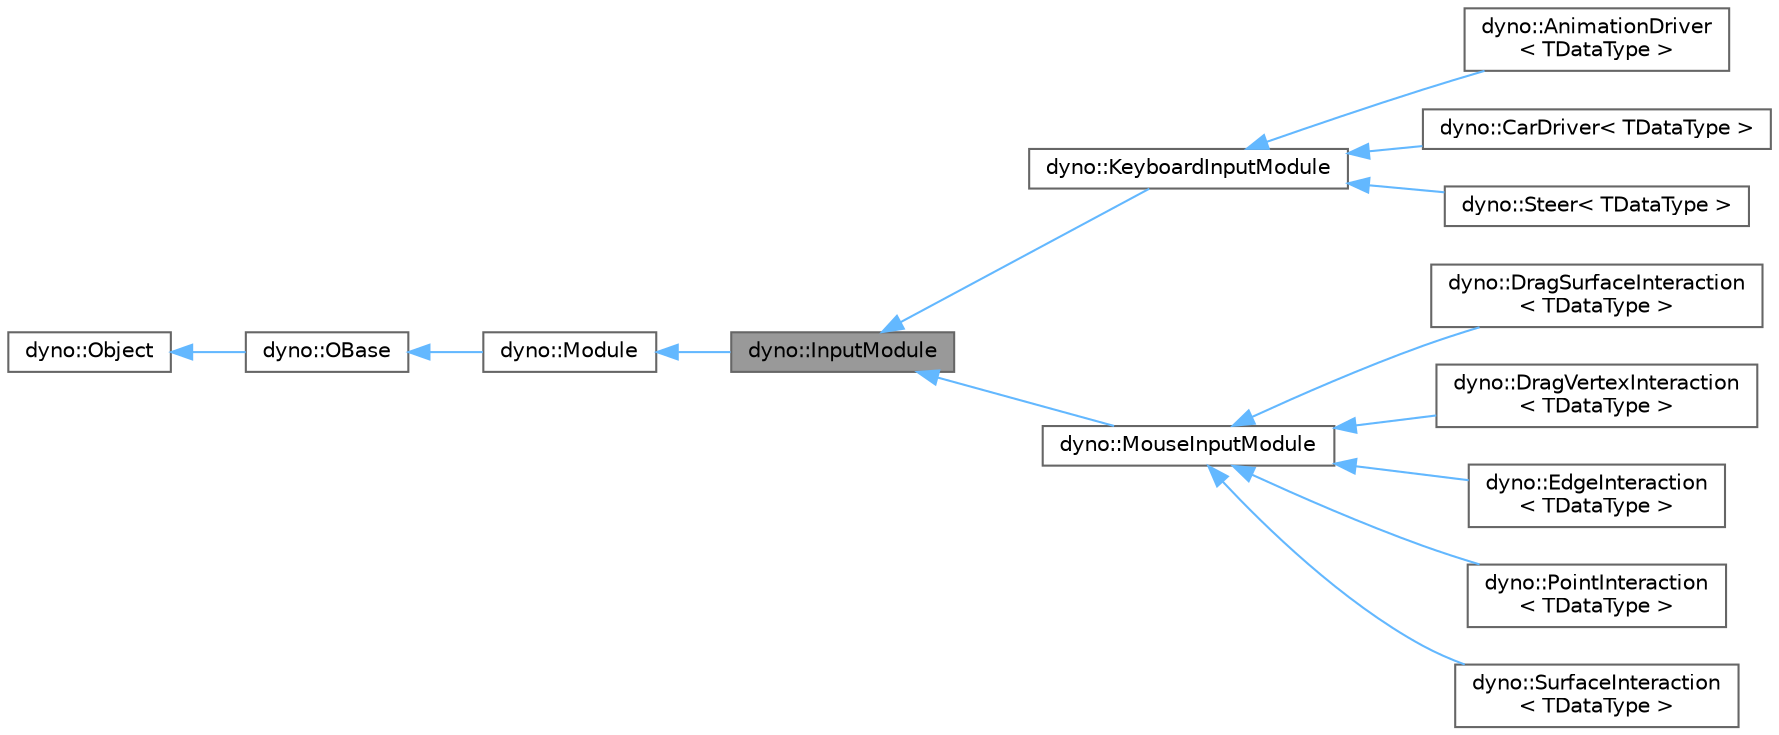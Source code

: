 digraph "dyno::InputModule"
{
 // LATEX_PDF_SIZE
  bgcolor="transparent";
  edge [fontname=Helvetica,fontsize=10,labelfontname=Helvetica,labelfontsize=10];
  node [fontname=Helvetica,fontsize=10,shape=box,height=0.2,width=0.4];
  rankdir="LR";
  Node1 [id="Node000001",label="dyno::InputModule",height=0.2,width=0.4,color="gray40", fillcolor="grey60", style="filled", fontcolor="black",tooltip=" "];
  Node2 -> Node1 [id="edge1_Node000001_Node000002",dir="back",color="steelblue1",style="solid",tooltip=" "];
  Node2 [id="Node000002",label="dyno::Module",height=0.2,width=0.4,color="gray40", fillcolor="white", style="filled",URL="$classdyno_1_1_module.html",tooltip=" "];
  Node3 -> Node2 [id="edge2_Node000002_Node000003",dir="back",color="steelblue1",style="solid",tooltip=" "];
  Node3 [id="Node000003",label="dyno::OBase",height=0.2,width=0.4,color="gray40", fillcolor="white", style="filled",URL="$classdyno_1_1_o_base.html",tooltip=" "];
  Node4 -> Node3 [id="edge3_Node000003_Node000004",dir="back",color="steelblue1",style="solid",tooltip=" "];
  Node4 [id="Node000004",label="dyno::Object",height=0.2,width=0.4,color="gray40", fillcolor="white", style="filled",URL="$classdyno_1_1_object.html",tooltip=" "];
  Node1 -> Node5 [id="edge4_Node000001_Node000005",dir="back",color="steelblue1",style="solid",tooltip=" "];
  Node5 [id="Node000005",label="dyno::KeyboardInputModule",height=0.2,width=0.4,color="gray40", fillcolor="white", style="filled",URL="$classdyno_1_1_keyboard_input_module.html",tooltip=" "];
  Node5 -> Node6 [id="edge5_Node000005_Node000006",dir="back",color="steelblue1",style="solid",tooltip=" "];
  Node6 [id="Node000006",label="dyno::AnimationDriver\l\< TDataType \>",height=0.2,width=0.4,color="gray40", fillcolor="white", style="filled",URL="$classdyno_1_1_animation_driver.html",tooltip=" "];
  Node5 -> Node7 [id="edge6_Node000005_Node000007",dir="back",color="steelblue1",style="solid",tooltip=" "];
  Node7 [id="Node000007",label="dyno::CarDriver\< TDataType \>",height=0.2,width=0.4,color="gray40", fillcolor="white", style="filled",URL="$classdyno_1_1_car_driver.html",tooltip=" "];
  Node5 -> Node8 [id="edge7_Node000005_Node000008",dir="back",color="steelblue1",style="solid",tooltip=" "];
  Node8 [id="Node000008",label="dyno::Steer\< TDataType \>",height=0.2,width=0.4,color="gray40", fillcolor="white", style="filled",URL="$classdyno_1_1_steer.html",tooltip=" "];
  Node1 -> Node9 [id="edge8_Node000001_Node000009",dir="back",color="steelblue1",style="solid",tooltip=" "];
  Node9 [id="Node000009",label="dyno::MouseInputModule",height=0.2,width=0.4,color="gray40", fillcolor="white", style="filled",URL="$classdyno_1_1_mouse_input_module.html",tooltip=" "];
  Node9 -> Node10 [id="edge9_Node000009_Node000010",dir="back",color="steelblue1",style="solid",tooltip=" "];
  Node10 [id="Node000010",label="dyno::DragSurfaceInteraction\l\< TDataType \>",height=0.2,width=0.4,color="gray40", fillcolor="white", style="filled",URL="$classdyno_1_1_drag_surface_interaction.html",tooltip=" "];
  Node9 -> Node11 [id="edge10_Node000009_Node000011",dir="back",color="steelblue1",style="solid",tooltip=" "];
  Node11 [id="Node000011",label="dyno::DragVertexInteraction\l\< TDataType \>",height=0.2,width=0.4,color="gray40", fillcolor="white", style="filled",URL="$classdyno_1_1_drag_vertex_interaction.html",tooltip=" "];
  Node9 -> Node12 [id="edge11_Node000009_Node000012",dir="back",color="steelblue1",style="solid",tooltip=" "];
  Node12 [id="Node000012",label="dyno::EdgeInteraction\l\< TDataType \>",height=0.2,width=0.4,color="gray40", fillcolor="white", style="filled",URL="$classdyno_1_1_edge_interaction.html",tooltip=" "];
  Node9 -> Node13 [id="edge12_Node000009_Node000013",dir="back",color="steelblue1",style="solid",tooltip=" "];
  Node13 [id="Node000013",label="dyno::PointInteraction\l\< TDataType \>",height=0.2,width=0.4,color="gray40", fillcolor="white", style="filled",URL="$classdyno_1_1_point_interaction.html",tooltip=" "];
  Node9 -> Node14 [id="edge13_Node000009_Node000014",dir="back",color="steelblue1",style="solid",tooltip=" "];
  Node14 [id="Node000014",label="dyno::SurfaceInteraction\l\< TDataType \>",height=0.2,width=0.4,color="gray40", fillcolor="white", style="filled",URL="$classdyno_1_1_surface_interaction.html",tooltip=" "];
}
